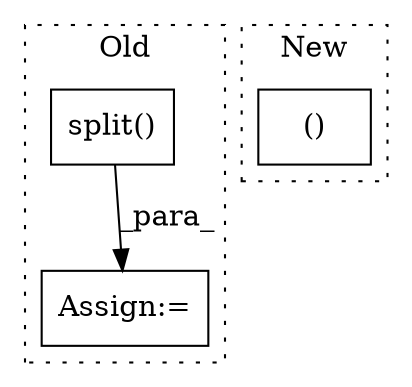 digraph G {
subgraph cluster0 {
1 [label="split()" a="75" s="927,982" l="51,1" shape="box"];
3 [label="Assign:=" a="68" s="924" l="3" shape="box"];
label = "Old";
style="dotted";
}
subgraph cluster1 {
2 [label="()" a="54" s="1489" l="12" shape="box"];
label = "New";
style="dotted";
}
1 -> 3 [label="_para_"];
}